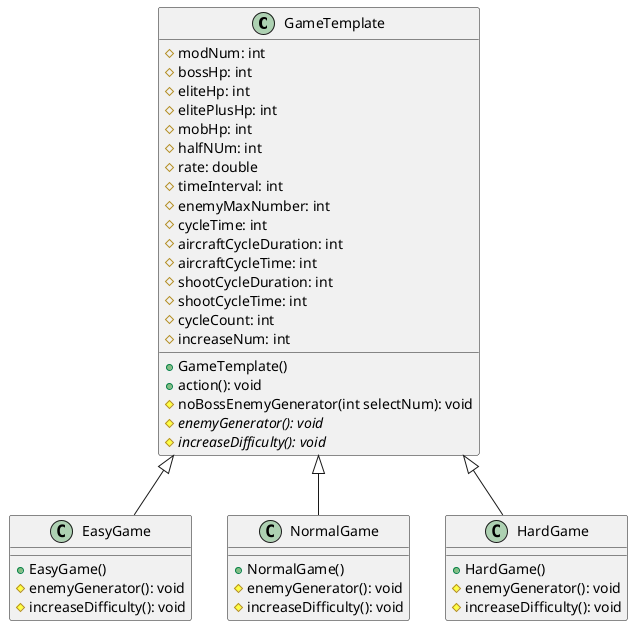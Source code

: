 @startuml
'https://plantuml.com/class-diagram

class GameTemplate {
    # modNum: int
    # bossHp: int
    # eliteHp: int
    # elitePlusHp: int
    # mobHp: int
    # halfNUm: int
    # rate: double
    # timeInterval: int
    # enemyMaxNumber: int
    # cycleTime: int
    # aircraftCycleDuration: int
    # aircraftCycleTime: int
    # shootCycleDuration: int
    # shootCycleTime: int
    # cycleCount: int
    # increaseNum: int

    + GameTemplate()
    + action(): void
    # noBossEnemyGenerator(int selectNum): void
    # {abstract} enemyGenerator(): void
    # {abstract} increaseDifficulty(): void
}

class EasyGame{
    + EasyGame()
    # enemyGenerator(): void
    # increaseDifficulty(): void
}

class NormalGame{
    + NormalGame()
    # enemyGenerator(): void
    # increaseDifficulty(): void
}

class HardGame{
    + HardGame()
    # enemyGenerator(): void
    # increaseDifficulty(): void
}

GameTemplate <|-- EasyGame
GameTemplate <|-- NormalGame
GameTemplate <|-- HardGame
@enduml